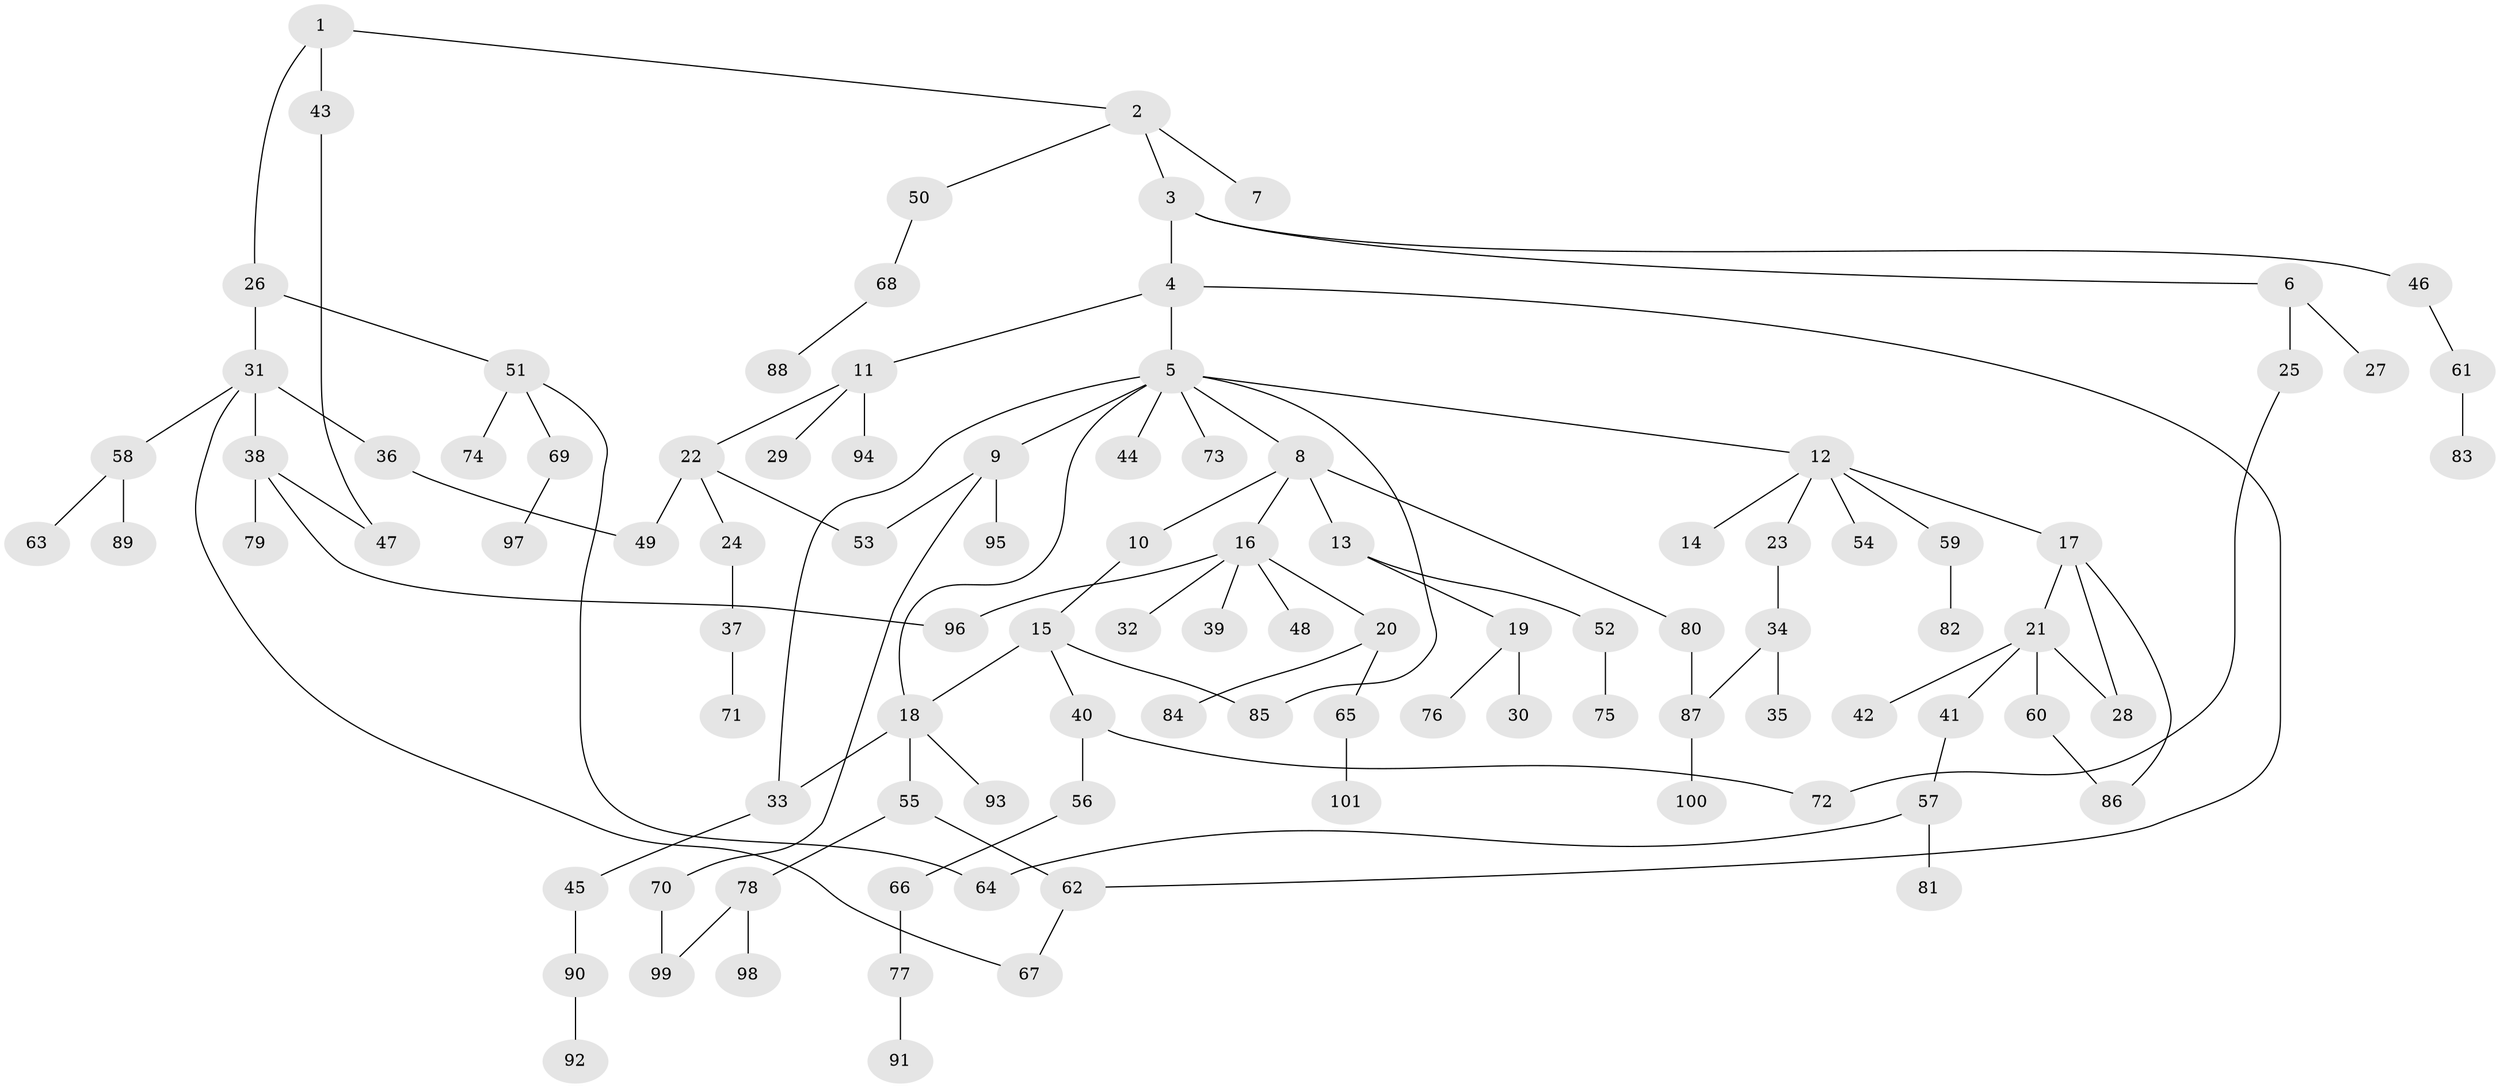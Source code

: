 // Generated by graph-tools (version 1.1) at 2025/10/02/27/25 16:10:52]
// undirected, 101 vertices, 115 edges
graph export_dot {
graph [start="1"]
  node [color=gray90,style=filled];
  1;
  2;
  3;
  4;
  5;
  6;
  7;
  8;
  9;
  10;
  11;
  12;
  13;
  14;
  15;
  16;
  17;
  18;
  19;
  20;
  21;
  22;
  23;
  24;
  25;
  26;
  27;
  28;
  29;
  30;
  31;
  32;
  33;
  34;
  35;
  36;
  37;
  38;
  39;
  40;
  41;
  42;
  43;
  44;
  45;
  46;
  47;
  48;
  49;
  50;
  51;
  52;
  53;
  54;
  55;
  56;
  57;
  58;
  59;
  60;
  61;
  62;
  63;
  64;
  65;
  66;
  67;
  68;
  69;
  70;
  71;
  72;
  73;
  74;
  75;
  76;
  77;
  78;
  79;
  80;
  81;
  82;
  83;
  84;
  85;
  86;
  87;
  88;
  89;
  90;
  91;
  92;
  93;
  94;
  95;
  96;
  97;
  98;
  99;
  100;
  101;
  1 -- 2;
  1 -- 26;
  1 -- 43;
  2 -- 3;
  2 -- 7;
  2 -- 50;
  3 -- 4;
  3 -- 6;
  3 -- 46;
  4 -- 5;
  4 -- 11;
  4 -- 62;
  5 -- 8;
  5 -- 9;
  5 -- 12;
  5 -- 33;
  5 -- 44;
  5 -- 73;
  5 -- 85;
  5 -- 18;
  6 -- 25;
  6 -- 27;
  8 -- 10;
  8 -- 13;
  8 -- 16;
  8 -- 80;
  9 -- 53;
  9 -- 70;
  9 -- 95;
  10 -- 15;
  11 -- 22;
  11 -- 29;
  11 -- 94;
  12 -- 14;
  12 -- 17;
  12 -- 23;
  12 -- 54;
  12 -- 59;
  13 -- 19;
  13 -- 52;
  15 -- 18;
  15 -- 40;
  15 -- 85;
  16 -- 20;
  16 -- 32;
  16 -- 39;
  16 -- 48;
  16 -- 96;
  17 -- 21;
  17 -- 86;
  17 -- 28;
  18 -- 55;
  18 -- 93;
  18 -- 33;
  19 -- 30;
  19 -- 76;
  20 -- 65;
  20 -- 84;
  21 -- 28;
  21 -- 41;
  21 -- 42;
  21 -- 60;
  22 -- 24;
  22 -- 49;
  22 -- 53;
  23 -- 34;
  24 -- 37;
  25 -- 72;
  26 -- 31;
  26 -- 51;
  31 -- 36;
  31 -- 38;
  31 -- 58;
  31 -- 67;
  33 -- 45;
  34 -- 35;
  34 -- 87;
  36 -- 49;
  37 -- 71;
  38 -- 47;
  38 -- 79;
  38 -- 96;
  40 -- 56;
  40 -- 72;
  41 -- 57;
  43 -- 47;
  45 -- 90;
  46 -- 61;
  50 -- 68;
  51 -- 69;
  51 -- 74;
  51 -- 64;
  52 -- 75;
  55 -- 78;
  55 -- 62;
  56 -- 66;
  57 -- 64;
  57 -- 81;
  58 -- 63;
  58 -- 89;
  59 -- 82;
  60 -- 86;
  61 -- 83;
  62 -- 67;
  65 -- 101;
  66 -- 77;
  68 -- 88;
  69 -- 97;
  70 -- 99;
  77 -- 91;
  78 -- 98;
  78 -- 99;
  80 -- 87;
  87 -- 100;
  90 -- 92;
}
